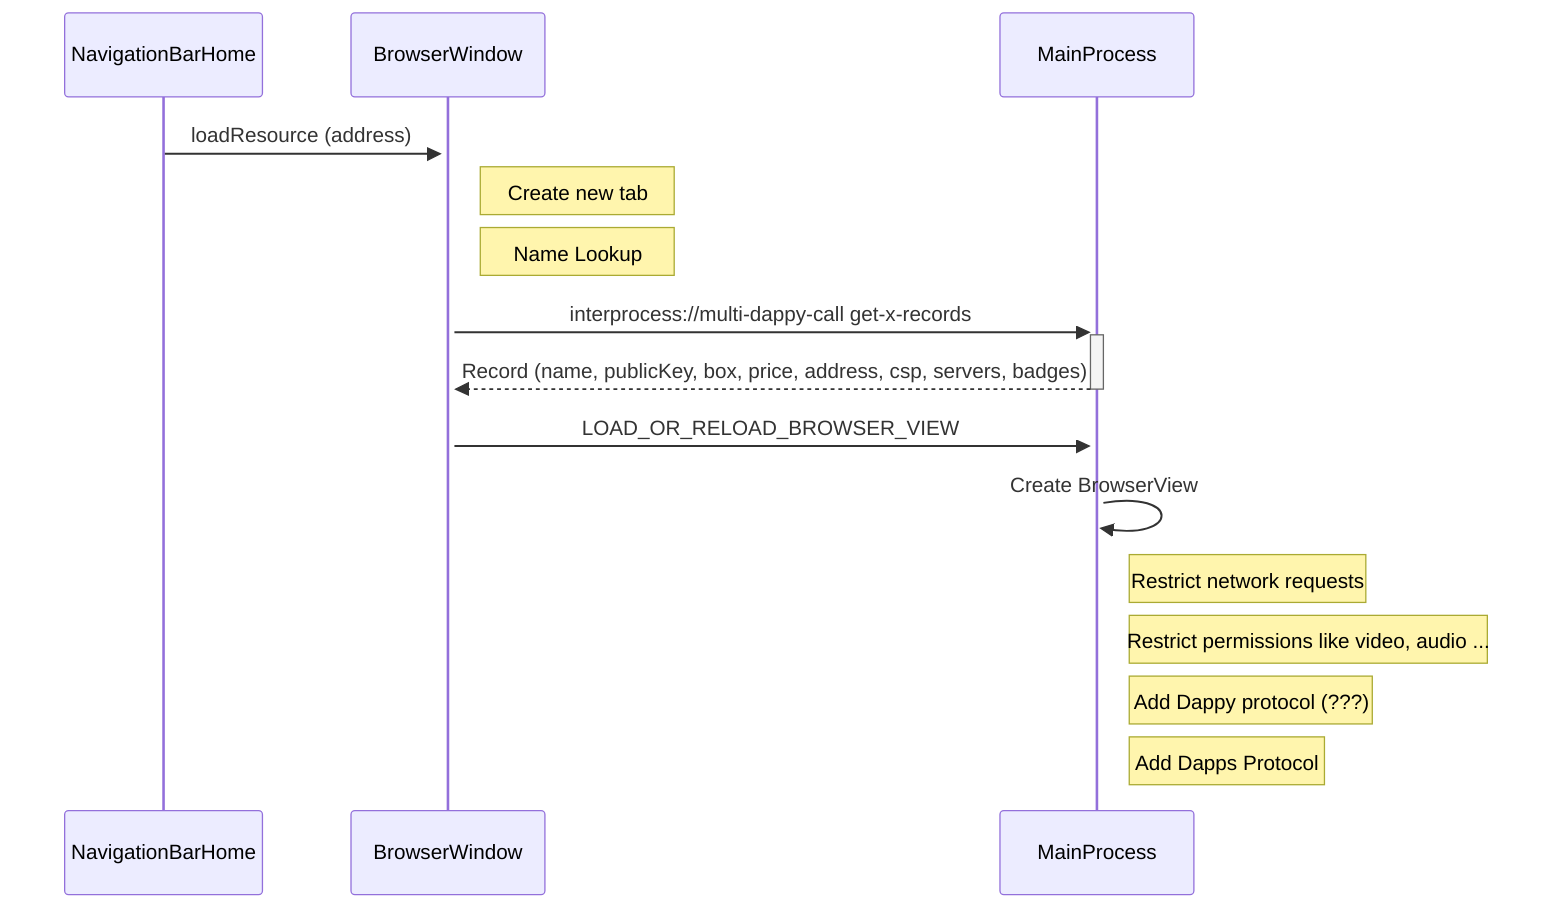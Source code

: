 sequenceDiagram
    NavigationBarHome->>+BrowserWindow: loadResource (address)
    Note right of BrowserWindow: Create new tab
    Note right of BrowserWindow: Name Lookup
    BrowserWindow->>+MainProcess: interprocess://multi-dappy-call get-x-records
    MainProcess-->>-BrowserWindow: Record (name, publicKey, box, price, address, csp, servers, badges)
    BrowserWindow->>+MainProcess: LOAD_OR_RELOAD_BROWSER_VIEW
    MainProcess->>+MainProcess: Create BrowserView
    Note right of MainProcess: Restrict network requests 
    Note right of MainProcess: Restrict permissions like video, audio ...
    Note right of MainProcess: Add Dappy protocol (???)
    Note right of MainProcess: Add Dapps Protocol